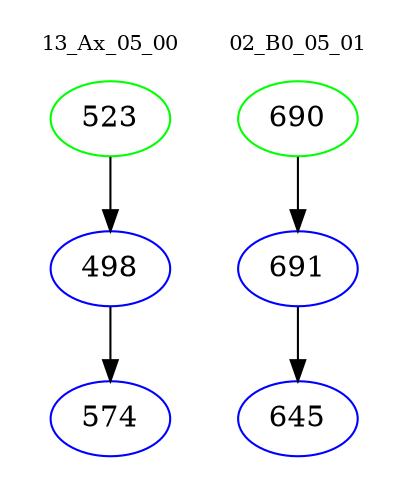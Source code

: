 digraph{
subgraph cluster_0 {
color = white
label = "13_Ax_05_00";
fontsize=10;
T0_523 [label="523", color="green"]
T0_523 -> T0_498 [color="black"]
T0_498 [label="498", color="blue"]
T0_498 -> T0_574 [color="black"]
T0_574 [label="574", color="blue"]
}
subgraph cluster_1 {
color = white
label = "02_B0_05_01";
fontsize=10;
T1_690 [label="690", color="green"]
T1_690 -> T1_691 [color="black"]
T1_691 [label="691", color="blue"]
T1_691 -> T1_645 [color="black"]
T1_645 [label="645", color="blue"]
}
}
